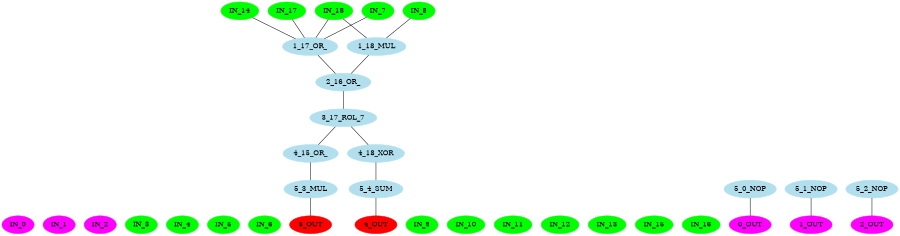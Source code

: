 digraph EACircuit {
rankdir=BT;
edge [dir=none];
size="6,6";
ordering=out;
node [color=magenta, style=filled];
"IN_0";
"IN_1";
"IN_2";
node [color=green, style=filled];
"IN_3";
"IN_4";
"IN_5";
"IN_6";
"IN_7";
"IN_8";
"IN_9";
"IN_10";
"IN_11";
"IN_12";
"IN_13";
"IN_14";
"IN_15";
"IN_16";
"IN_17";
"IN_18";
node [color=lightblue2, style=filled];
{ rank=same; "1_17_OR_"; "1_18_MUL"; }
"1_17_OR_" -> "IN_14";
"1_17_OR_" -> "IN_17";
"1_17_OR_" -> "IN_18";
"1_17_OR_" -> "IN_7";
"1_18_MUL" -> "IN_18";
"1_18_MUL" -> "IN_8";
node [color=lightblue2, style=filled];
{ rank=same; "2_16_OR_"; }
"2_16_OR_" -> "1_17_OR_";
"2_16_OR_" -> "1_18_MUL";
node [color=lightblue2, style=filled];
{ rank=same; "3_17_ROL_7"; }
"3_17_ROL_7" -> "2_16_OR_";
node [color=lightblue2, style=filled];
{ rank=same; "4_15_OR_"; "4_18_XOR"; }
"4_15_OR_" -> "3_17_ROL_7";
"4_18_XOR" -> "3_17_ROL_7";
node [color=lightblue2, style=filled];
{ rank=same; "5_0_NOP"; "5_1_NOP"; "5_2_NOP"; "5_3_MUL"; "5_4_SUM"; }
"5_3_MUL" -> "4_15_OR_";
"5_4_SUM" -> "4_18_XOR";
node [color=magenta];
"0_OUT" -> "5_0_NOP";
"1_OUT" -> "5_1_NOP";
"2_OUT" -> "5_2_NOP";
node [color=red];
"3_OUT" -> "5_3_MUL";
"4_OUT" -> "5_4_SUM";
}